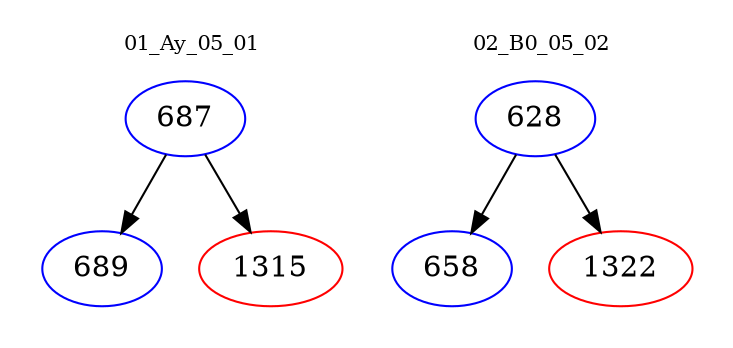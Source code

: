 digraph{
subgraph cluster_0 {
color = white
label = "01_Ay_05_01";
fontsize=10;
T0_687 [label="687", color="blue"]
T0_687 -> T0_689 [color="black"]
T0_689 [label="689", color="blue"]
T0_687 -> T0_1315 [color="black"]
T0_1315 [label="1315", color="red"]
}
subgraph cluster_1 {
color = white
label = "02_B0_05_02";
fontsize=10;
T1_628 [label="628", color="blue"]
T1_628 -> T1_658 [color="black"]
T1_658 [label="658", color="blue"]
T1_628 -> T1_1322 [color="black"]
T1_1322 [label="1322", color="red"]
}
}
